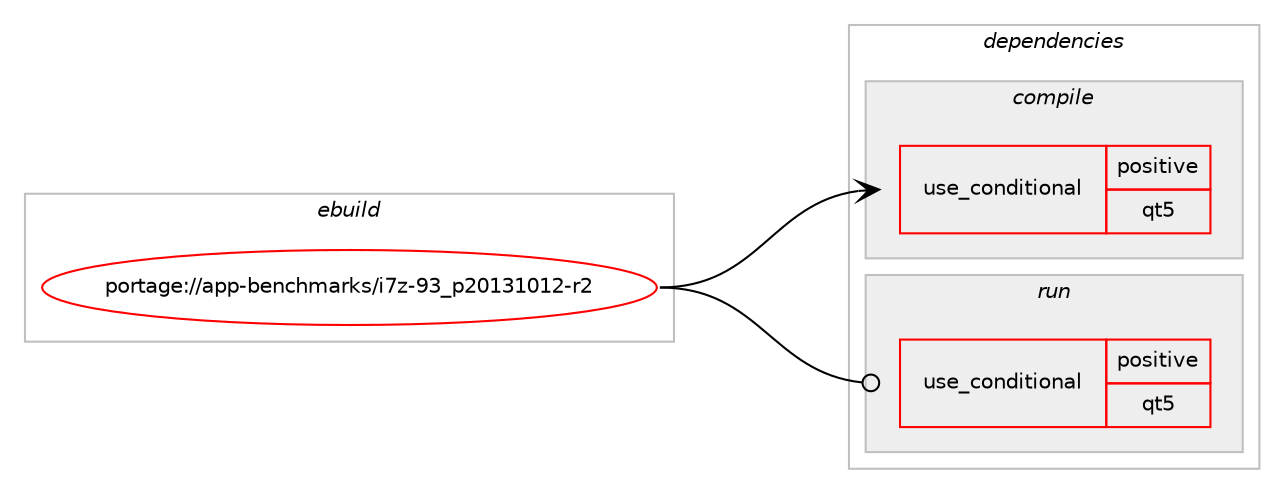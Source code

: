 digraph prolog {

# *************
# Graph options
# *************

newrank=true;
concentrate=true;
compound=true;
graph [rankdir=LR,fontname=Helvetica,fontsize=10,ranksep=1.5];#, ranksep=2.5, nodesep=0.2];
edge  [arrowhead=vee];
node  [fontname=Helvetica,fontsize=10];

# **********
# The ebuild
# **********

subgraph cluster_leftcol {
color=gray;
rank=same;
label=<<i>ebuild</i>>;
id [label="portage://app-benchmarks/i7z-93_p20131012-r2", color=red, width=4, href="../app-benchmarks/i7z-93_p20131012-r2.svg"];
}

# ****************
# The dependencies
# ****************

subgraph cluster_midcol {
color=gray;
label=<<i>dependencies</i>>;
subgraph cluster_compile {
fillcolor="#eeeeee";
style=filled;
label=<<i>compile</i>>;
subgraph cond2684 {
dependency4060 [label=<<TABLE BORDER="0" CELLBORDER="1" CELLSPACING="0" CELLPADDING="4"><TR><TD ROWSPAN="3" CELLPADDING="10">use_conditional</TD></TR><TR><TD>positive</TD></TR><TR><TD>qt5</TD></TR></TABLE>>, shape=none, color=red];
# *** BEGIN UNKNOWN DEPENDENCY TYPE (TODO) ***
# dependency4060 -> package_dependency(portage://app-benchmarks/i7z-93_p20131012-r2,install,no,dev-qt,qtcore,none,[,,],[slot(5)],[])
# *** END UNKNOWN DEPENDENCY TYPE (TODO) ***

# *** BEGIN UNKNOWN DEPENDENCY TYPE (TODO) ***
# dependency4060 -> package_dependency(portage://app-benchmarks/i7z-93_p20131012-r2,install,no,dev-qt,qtgui,none,[,,],[slot(5)],[])
# *** END UNKNOWN DEPENDENCY TYPE (TODO) ***

# *** BEGIN UNKNOWN DEPENDENCY TYPE (TODO) ***
# dependency4060 -> package_dependency(portage://app-benchmarks/i7z-93_p20131012-r2,install,no,dev-qt,qtwidgets,none,[,,],[slot(5)],[])
# *** END UNKNOWN DEPENDENCY TYPE (TODO) ***

}
id:e -> dependency4060:w [weight=20,style="solid",arrowhead="vee"];
# *** BEGIN UNKNOWN DEPENDENCY TYPE (TODO) ***
# id -> package_dependency(portage://app-benchmarks/i7z-93_p20131012-r2,install,no,sys-libs,ncurses,none,[,,],[slot(0),equal],[])
# *** END UNKNOWN DEPENDENCY TYPE (TODO) ***

}
subgraph cluster_compileandrun {
fillcolor="#eeeeee";
style=filled;
label=<<i>compile and run</i>>;
}
subgraph cluster_run {
fillcolor="#eeeeee";
style=filled;
label=<<i>run</i>>;
subgraph cond2685 {
dependency4061 [label=<<TABLE BORDER="0" CELLBORDER="1" CELLSPACING="0" CELLPADDING="4"><TR><TD ROWSPAN="3" CELLPADDING="10">use_conditional</TD></TR><TR><TD>positive</TD></TR><TR><TD>qt5</TD></TR></TABLE>>, shape=none, color=red];
# *** BEGIN UNKNOWN DEPENDENCY TYPE (TODO) ***
# dependency4061 -> package_dependency(portage://app-benchmarks/i7z-93_p20131012-r2,run,no,dev-qt,qtcore,none,[,,],[slot(5)],[])
# *** END UNKNOWN DEPENDENCY TYPE (TODO) ***

# *** BEGIN UNKNOWN DEPENDENCY TYPE (TODO) ***
# dependency4061 -> package_dependency(portage://app-benchmarks/i7z-93_p20131012-r2,run,no,dev-qt,qtgui,none,[,,],[slot(5)],[])
# *** END UNKNOWN DEPENDENCY TYPE (TODO) ***

# *** BEGIN UNKNOWN DEPENDENCY TYPE (TODO) ***
# dependency4061 -> package_dependency(portage://app-benchmarks/i7z-93_p20131012-r2,run,no,dev-qt,qtwidgets,none,[,,],[slot(5)],[])
# *** END UNKNOWN DEPENDENCY TYPE (TODO) ***

}
id:e -> dependency4061:w [weight=20,style="solid",arrowhead="odot"];
# *** BEGIN UNKNOWN DEPENDENCY TYPE (TODO) ***
# id -> package_dependency(portage://app-benchmarks/i7z-93_p20131012-r2,run,no,sys-libs,ncurses,none,[,,],[slot(0),equal],[])
# *** END UNKNOWN DEPENDENCY TYPE (TODO) ***

}
}

# **************
# The candidates
# **************

subgraph cluster_choices {
rank=same;
color=gray;
label=<<i>candidates</i>>;

}

}
